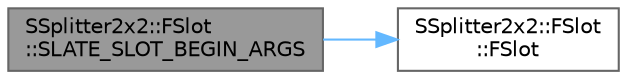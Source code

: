 digraph "SSplitter2x2::FSlot::SLATE_SLOT_BEGIN_ARGS"
{
 // INTERACTIVE_SVG=YES
 // LATEX_PDF_SIZE
  bgcolor="transparent";
  edge [fontname=Helvetica,fontsize=10,labelfontname=Helvetica,labelfontsize=10];
  node [fontname=Helvetica,fontsize=10,shape=box,height=0.2,width=0.4];
  rankdir="LR";
  Node1 [id="Node000001",label="SSplitter2x2::FSlot\l::SLATE_SLOT_BEGIN_ARGS",height=0.2,width=0.4,color="gray40", fillcolor="grey60", style="filled", fontcolor="black",tooltip=" "];
  Node1 -> Node2 [id="edge1_Node000001_Node000002",color="steelblue1",style="solid",tooltip=" "];
  Node2 [id="Node000002",label="SSplitter2x2::FSlot\l::FSlot",height=0.2,width=0.4,color="grey40", fillcolor="white", style="filled",URL="$da/db6/classSSplitter2x2_1_1FSlot.html#ac646cb9321377c9072fadaf17cac8750",tooltip=" "];
}
